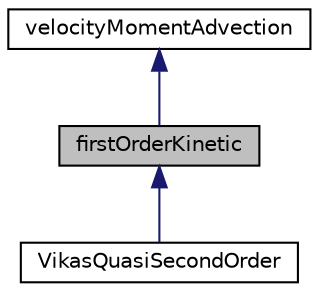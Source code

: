 digraph "firstOrderKinetic"
{
  bgcolor="transparent";
  edge [fontname="Helvetica",fontsize="10",labelfontname="Helvetica",labelfontsize="10"];
  node [fontname="Helvetica",fontsize="10",shape=record];
  Node0 [label="firstOrderKinetic",height=0.2,width=0.4,color="black", fillcolor="grey75", style="filled", fontcolor="black"];
  Node1 -> Node0 [dir="back",color="midnightblue",fontsize="10",style="solid",fontname="Helvetica"];
  Node1 [label="velocityMomentAdvection",height=0.2,width=0.4,color="black",URL="$a01964.html",tooltip="Abstract class for the advection of a velocity moment set. "];
  Node0 -> Node2 [dir="back",color="midnightblue",fontsize="10",style="solid",fontname="Helvetica"];
  Node2 [label="VikasQuasiSecondOrder",height=0.2,width=0.4,color="black",URL="$a01968.html"];
}
